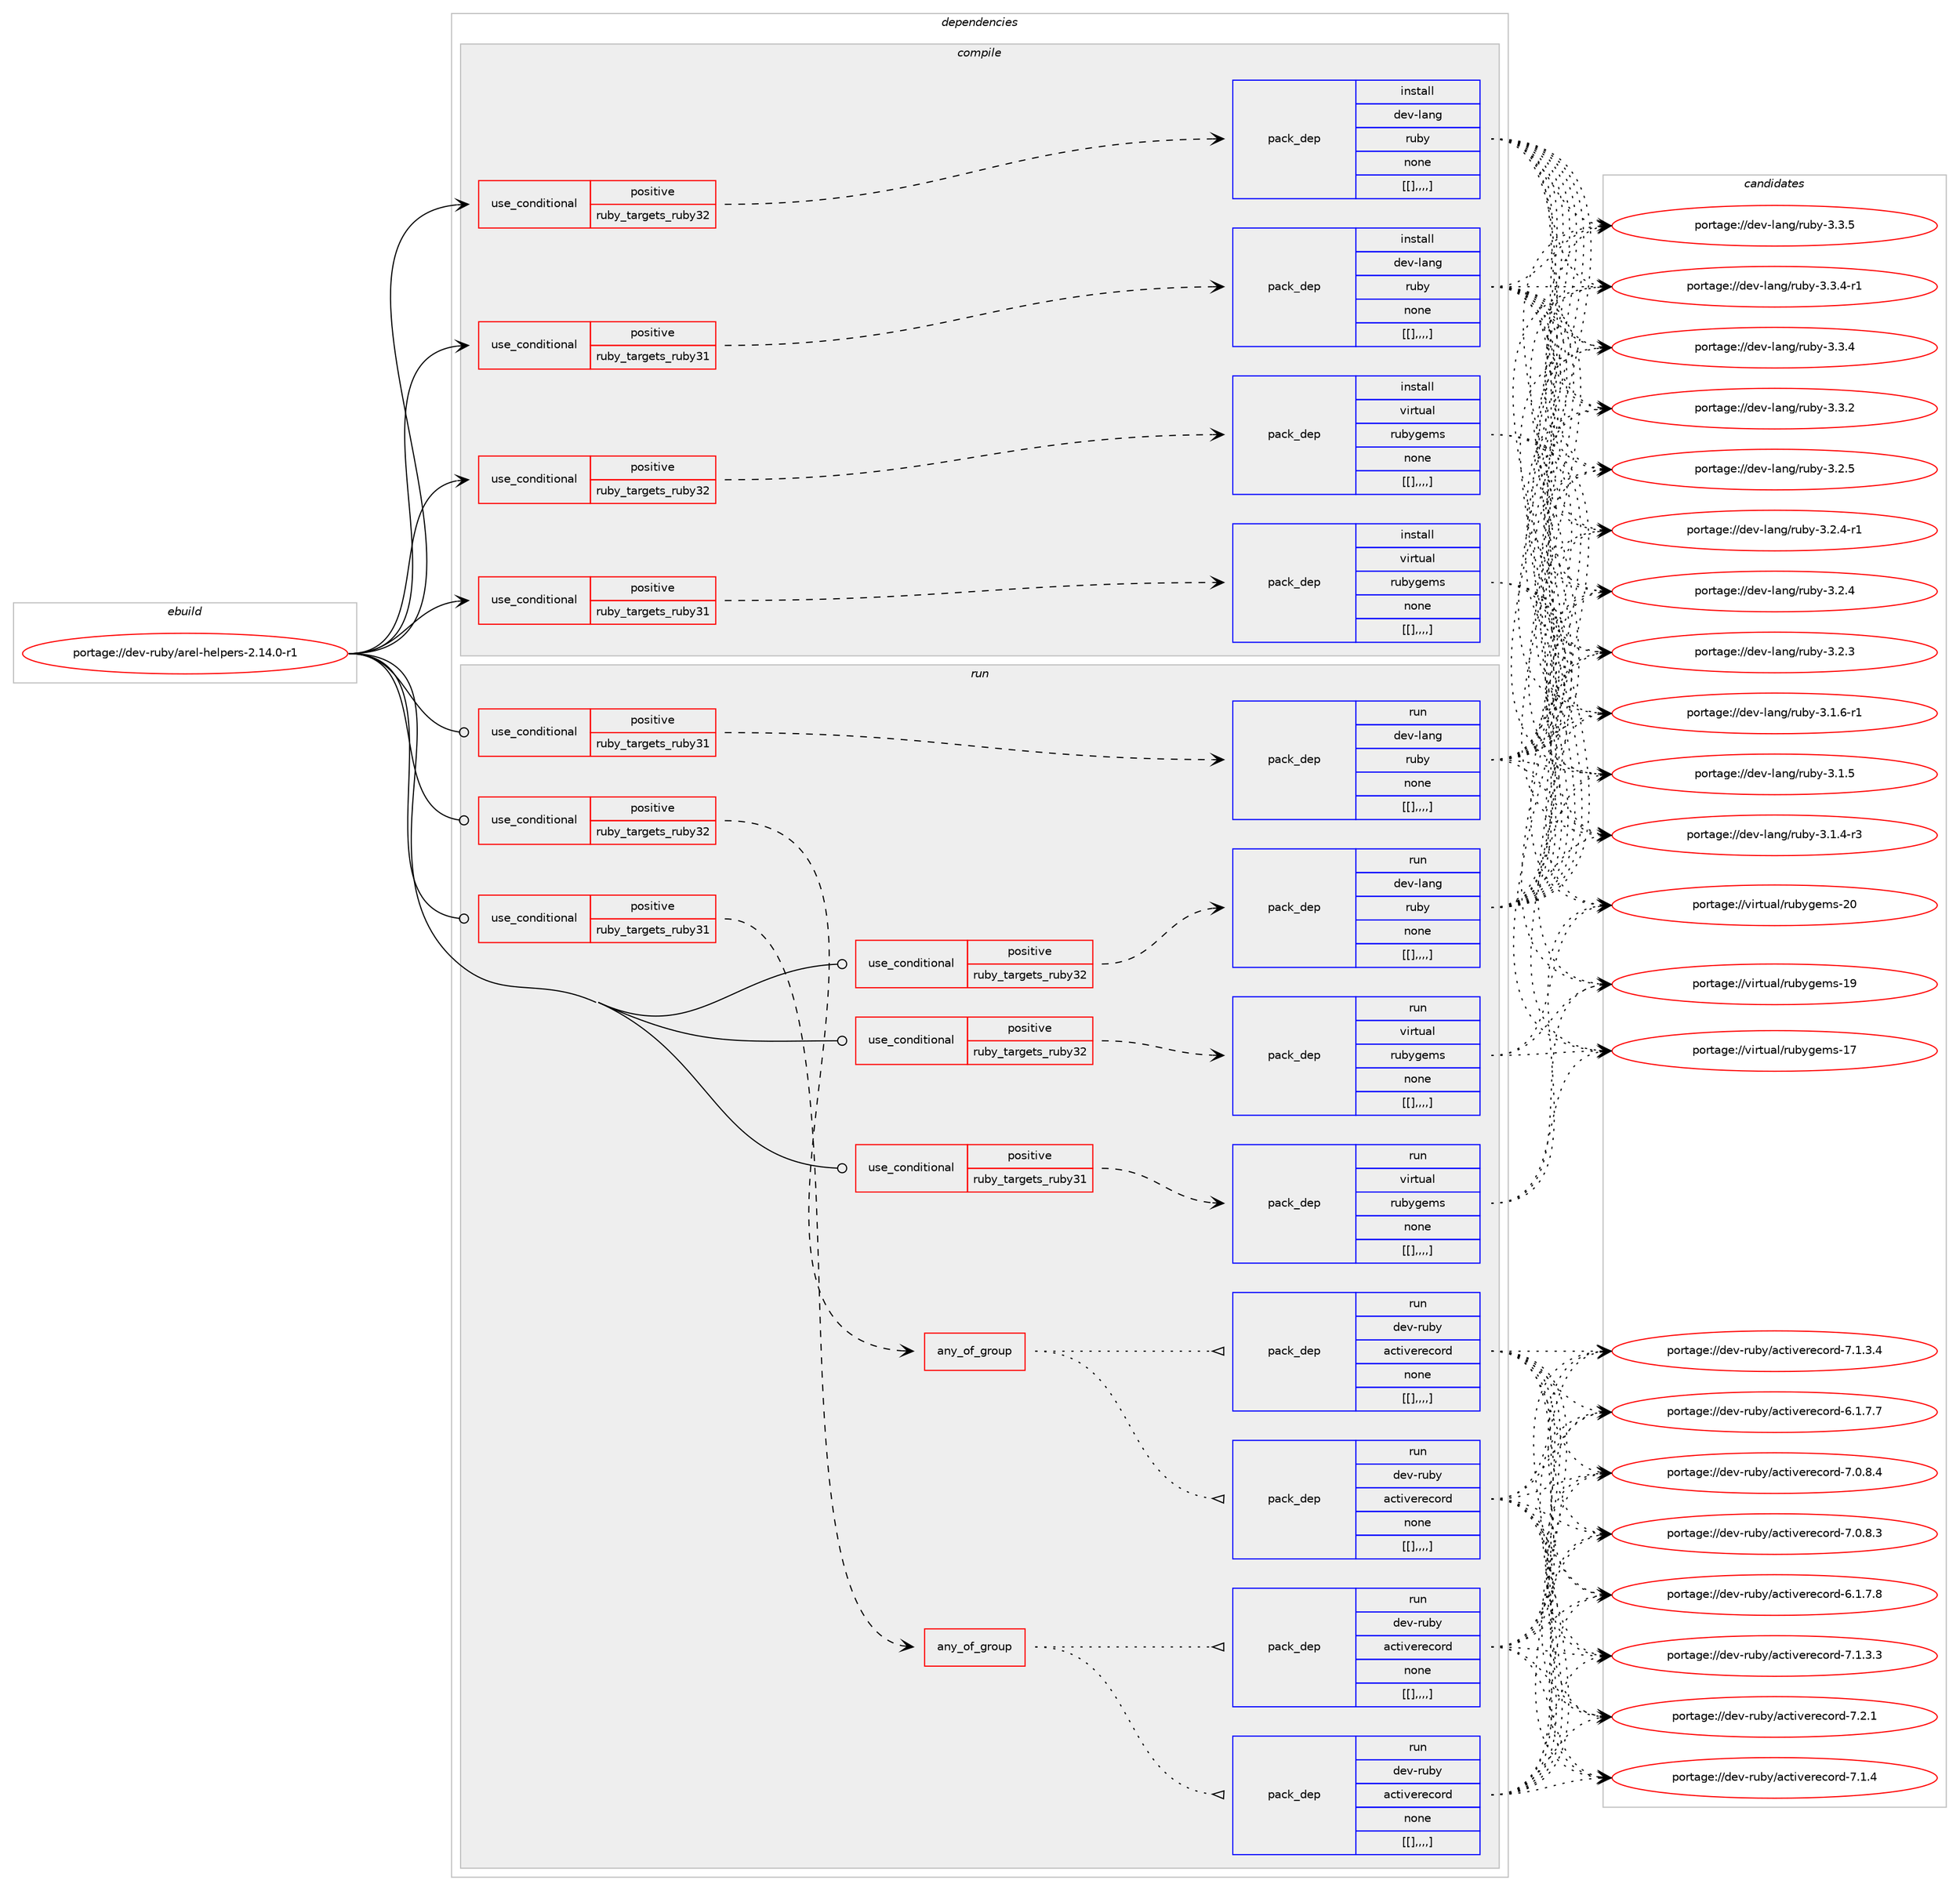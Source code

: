 digraph prolog {

# *************
# Graph options
# *************

newrank=true;
concentrate=true;
compound=true;
graph [rankdir=LR,fontname=Helvetica,fontsize=10,ranksep=1.5];#, ranksep=2.5, nodesep=0.2];
edge  [arrowhead=vee];
node  [fontname=Helvetica,fontsize=10];

# **********
# The ebuild
# **********

subgraph cluster_leftcol {
color=gray;
label=<<i>ebuild</i>>;
id [label="portage://dev-ruby/arel-helpers-2.14.0-r1", color=red, width=4, href="../dev-ruby/arel-helpers-2.14.0-r1.svg"];
}

# ****************
# The dependencies
# ****************

subgraph cluster_midcol {
color=gray;
label=<<i>dependencies</i>>;
subgraph cluster_compile {
fillcolor="#eeeeee";
style=filled;
label=<<i>compile</i>>;
subgraph cond45420 {
dependency178746 [label=<<TABLE BORDER="0" CELLBORDER="1" CELLSPACING="0" CELLPADDING="4"><TR><TD ROWSPAN="3" CELLPADDING="10">use_conditional</TD></TR><TR><TD>positive</TD></TR><TR><TD>ruby_targets_ruby31</TD></TR></TABLE>>, shape=none, color=red];
subgraph pack132044 {
dependency178747 [label=<<TABLE BORDER="0" CELLBORDER="1" CELLSPACING="0" CELLPADDING="4" WIDTH="220"><TR><TD ROWSPAN="6" CELLPADDING="30">pack_dep</TD></TR><TR><TD WIDTH="110">install</TD></TR><TR><TD>dev-lang</TD></TR><TR><TD>ruby</TD></TR><TR><TD>none</TD></TR><TR><TD>[[],,,,]</TD></TR></TABLE>>, shape=none, color=blue];
}
dependency178746:e -> dependency178747:w [weight=20,style="dashed",arrowhead="vee"];
}
id:e -> dependency178746:w [weight=20,style="solid",arrowhead="vee"];
subgraph cond45421 {
dependency178748 [label=<<TABLE BORDER="0" CELLBORDER="1" CELLSPACING="0" CELLPADDING="4"><TR><TD ROWSPAN="3" CELLPADDING="10">use_conditional</TD></TR><TR><TD>positive</TD></TR><TR><TD>ruby_targets_ruby31</TD></TR></TABLE>>, shape=none, color=red];
subgraph pack132045 {
dependency178749 [label=<<TABLE BORDER="0" CELLBORDER="1" CELLSPACING="0" CELLPADDING="4" WIDTH="220"><TR><TD ROWSPAN="6" CELLPADDING="30">pack_dep</TD></TR><TR><TD WIDTH="110">install</TD></TR><TR><TD>virtual</TD></TR><TR><TD>rubygems</TD></TR><TR><TD>none</TD></TR><TR><TD>[[],,,,]</TD></TR></TABLE>>, shape=none, color=blue];
}
dependency178748:e -> dependency178749:w [weight=20,style="dashed",arrowhead="vee"];
}
id:e -> dependency178748:w [weight=20,style="solid",arrowhead="vee"];
subgraph cond45422 {
dependency178750 [label=<<TABLE BORDER="0" CELLBORDER="1" CELLSPACING="0" CELLPADDING="4"><TR><TD ROWSPAN="3" CELLPADDING="10">use_conditional</TD></TR><TR><TD>positive</TD></TR><TR><TD>ruby_targets_ruby32</TD></TR></TABLE>>, shape=none, color=red];
subgraph pack132046 {
dependency178751 [label=<<TABLE BORDER="0" CELLBORDER="1" CELLSPACING="0" CELLPADDING="4" WIDTH="220"><TR><TD ROWSPAN="6" CELLPADDING="30">pack_dep</TD></TR><TR><TD WIDTH="110">install</TD></TR><TR><TD>dev-lang</TD></TR><TR><TD>ruby</TD></TR><TR><TD>none</TD></TR><TR><TD>[[],,,,]</TD></TR></TABLE>>, shape=none, color=blue];
}
dependency178750:e -> dependency178751:w [weight=20,style="dashed",arrowhead="vee"];
}
id:e -> dependency178750:w [weight=20,style="solid",arrowhead="vee"];
subgraph cond45423 {
dependency178752 [label=<<TABLE BORDER="0" CELLBORDER="1" CELLSPACING="0" CELLPADDING="4"><TR><TD ROWSPAN="3" CELLPADDING="10">use_conditional</TD></TR><TR><TD>positive</TD></TR><TR><TD>ruby_targets_ruby32</TD></TR></TABLE>>, shape=none, color=red];
subgraph pack132047 {
dependency178753 [label=<<TABLE BORDER="0" CELLBORDER="1" CELLSPACING="0" CELLPADDING="4" WIDTH="220"><TR><TD ROWSPAN="6" CELLPADDING="30">pack_dep</TD></TR><TR><TD WIDTH="110">install</TD></TR><TR><TD>virtual</TD></TR><TR><TD>rubygems</TD></TR><TR><TD>none</TD></TR><TR><TD>[[],,,,]</TD></TR></TABLE>>, shape=none, color=blue];
}
dependency178752:e -> dependency178753:w [weight=20,style="dashed",arrowhead="vee"];
}
id:e -> dependency178752:w [weight=20,style="solid",arrowhead="vee"];
}
subgraph cluster_compileandrun {
fillcolor="#eeeeee";
style=filled;
label=<<i>compile and run</i>>;
}
subgraph cluster_run {
fillcolor="#eeeeee";
style=filled;
label=<<i>run</i>>;
subgraph cond45424 {
dependency178754 [label=<<TABLE BORDER="0" CELLBORDER="1" CELLSPACING="0" CELLPADDING="4"><TR><TD ROWSPAN="3" CELLPADDING="10">use_conditional</TD></TR><TR><TD>positive</TD></TR><TR><TD>ruby_targets_ruby31</TD></TR></TABLE>>, shape=none, color=red];
subgraph any1132 {
dependency178755 [label=<<TABLE BORDER="0" CELLBORDER="1" CELLSPACING="0" CELLPADDING="4"><TR><TD CELLPADDING="10">any_of_group</TD></TR></TABLE>>, shape=none, color=red];subgraph pack132048 {
dependency178756 [label=<<TABLE BORDER="0" CELLBORDER="1" CELLSPACING="0" CELLPADDING="4" WIDTH="220"><TR><TD ROWSPAN="6" CELLPADDING="30">pack_dep</TD></TR><TR><TD WIDTH="110">run</TD></TR><TR><TD>dev-ruby</TD></TR><TR><TD>activerecord</TD></TR><TR><TD>none</TD></TR><TR><TD>[[],,,,]</TD></TR></TABLE>>, shape=none, color=blue];
}
dependency178755:e -> dependency178756:w [weight=20,style="dotted",arrowhead="oinv"];
subgraph pack132049 {
dependency178757 [label=<<TABLE BORDER="0" CELLBORDER="1" CELLSPACING="0" CELLPADDING="4" WIDTH="220"><TR><TD ROWSPAN="6" CELLPADDING="30">pack_dep</TD></TR><TR><TD WIDTH="110">run</TD></TR><TR><TD>dev-ruby</TD></TR><TR><TD>activerecord</TD></TR><TR><TD>none</TD></TR><TR><TD>[[],,,,]</TD></TR></TABLE>>, shape=none, color=blue];
}
dependency178755:e -> dependency178757:w [weight=20,style="dotted",arrowhead="oinv"];
}
dependency178754:e -> dependency178755:w [weight=20,style="dashed",arrowhead="vee"];
}
id:e -> dependency178754:w [weight=20,style="solid",arrowhead="odot"];
subgraph cond45425 {
dependency178758 [label=<<TABLE BORDER="0" CELLBORDER="1" CELLSPACING="0" CELLPADDING="4"><TR><TD ROWSPAN="3" CELLPADDING="10">use_conditional</TD></TR><TR><TD>positive</TD></TR><TR><TD>ruby_targets_ruby31</TD></TR></TABLE>>, shape=none, color=red];
subgraph pack132050 {
dependency178759 [label=<<TABLE BORDER="0" CELLBORDER="1" CELLSPACING="0" CELLPADDING="4" WIDTH="220"><TR><TD ROWSPAN="6" CELLPADDING="30">pack_dep</TD></TR><TR><TD WIDTH="110">run</TD></TR><TR><TD>dev-lang</TD></TR><TR><TD>ruby</TD></TR><TR><TD>none</TD></TR><TR><TD>[[],,,,]</TD></TR></TABLE>>, shape=none, color=blue];
}
dependency178758:e -> dependency178759:w [weight=20,style="dashed",arrowhead="vee"];
}
id:e -> dependency178758:w [weight=20,style="solid",arrowhead="odot"];
subgraph cond45426 {
dependency178760 [label=<<TABLE BORDER="0" CELLBORDER="1" CELLSPACING="0" CELLPADDING="4"><TR><TD ROWSPAN="3" CELLPADDING="10">use_conditional</TD></TR><TR><TD>positive</TD></TR><TR><TD>ruby_targets_ruby31</TD></TR></TABLE>>, shape=none, color=red];
subgraph pack132051 {
dependency178761 [label=<<TABLE BORDER="0" CELLBORDER="1" CELLSPACING="0" CELLPADDING="4" WIDTH="220"><TR><TD ROWSPAN="6" CELLPADDING="30">pack_dep</TD></TR><TR><TD WIDTH="110">run</TD></TR><TR><TD>virtual</TD></TR><TR><TD>rubygems</TD></TR><TR><TD>none</TD></TR><TR><TD>[[],,,,]</TD></TR></TABLE>>, shape=none, color=blue];
}
dependency178760:e -> dependency178761:w [weight=20,style="dashed",arrowhead="vee"];
}
id:e -> dependency178760:w [weight=20,style="solid",arrowhead="odot"];
subgraph cond45427 {
dependency178762 [label=<<TABLE BORDER="0" CELLBORDER="1" CELLSPACING="0" CELLPADDING="4"><TR><TD ROWSPAN="3" CELLPADDING="10">use_conditional</TD></TR><TR><TD>positive</TD></TR><TR><TD>ruby_targets_ruby32</TD></TR></TABLE>>, shape=none, color=red];
subgraph any1133 {
dependency178763 [label=<<TABLE BORDER="0" CELLBORDER="1" CELLSPACING="0" CELLPADDING="4"><TR><TD CELLPADDING="10">any_of_group</TD></TR></TABLE>>, shape=none, color=red];subgraph pack132052 {
dependency178764 [label=<<TABLE BORDER="0" CELLBORDER="1" CELLSPACING="0" CELLPADDING="4" WIDTH="220"><TR><TD ROWSPAN="6" CELLPADDING="30">pack_dep</TD></TR><TR><TD WIDTH="110">run</TD></TR><TR><TD>dev-ruby</TD></TR><TR><TD>activerecord</TD></TR><TR><TD>none</TD></TR><TR><TD>[[],,,,]</TD></TR></TABLE>>, shape=none, color=blue];
}
dependency178763:e -> dependency178764:w [weight=20,style="dotted",arrowhead="oinv"];
subgraph pack132053 {
dependency178765 [label=<<TABLE BORDER="0" CELLBORDER="1" CELLSPACING="0" CELLPADDING="4" WIDTH="220"><TR><TD ROWSPAN="6" CELLPADDING="30">pack_dep</TD></TR><TR><TD WIDTH="110">run</TD></TR><TR><TD>dev-ruby</TD></TR><TR><TD>activerecord</TD></TR><TR><TD>none</TD></TR><TR><TD>[[],,,,]</TD></TR></TABLE>>, shape=none, color=blue];
}
dependency178763:e -> dependency178765:w [weight=20,style="dotted",arrowhead="oinv"];
}
dependency178762:e -> dependency178763:w [weight=20,style="dashed",arrowhead="vee"];
}
id:e -> dependency178762:w [weight=20,style="solid",arrowhead="odot"];
subgraph cond45428 {
dependency178766 [label=<<TABLE BORDER="0" CELLBORDER="1" CELLSPACING="0" CELLPADDING="4"><TR><TD ROWSPAN="3" CELLPADDING="10">use_conditional</TD></TR><TR><TD>positive</TD></TR><TR><TD>ruby_targets_ruby32</TD></TR></TABLE>>, shape=none, color=red];
subgraph pack132054 {
dependency178767 [label=<<TABLE BORDER="0" CELLBORDER="1" CELLSPACING="0" CELLPADDING="4" WIDTH="220"><TR><TD ROWSPAN="6" CELLPADDING="30">pack_dep</TD></TR><TR><TD WIDTH="110">run</TD></TR><TR><TD>dev-lang</TD></TR><TR><TD>ruby</TD></TR><TR><TD>none</TD></TR><TR><TD>[[],,,,]</TD></TR></TABLE>>, shape=none, color=blue];
}
dependency178766:e -> dependency178767:w [weight=20,style="dashed",arrowhead="vee"];
}
id:e -> dependency178766:w [weight=20,style="solid",arrowhead="odot"];
subgraph cond45429 {
dependency178768 [label=<<TABLE BORDER="0" CELLBORDER="1" CELLSPACING="0" CELLPADDING="4"><TR><TD ROWSPAN="3" CELLPADDING="10">use_conditional</TD></TR><TR><TD>positive</TD></TR><TR><TD>ruby_targets_ruby32</TD></TR></TABLE>>, shape=none, color=red];
subgraph pack132055 {
dependency178769 [label=<<TABLE BORDER="0" CELLBORDER="1" CELLSPACING="0" CELLPADDING="4" WIDTH="220"><TR><TD ROWSPAN="6" CELLPADDING="30">pack_dep</TD></TR><TR><TD WIDTH="110">run</TD></TR><TR><TD>virtual</TD></TR><TR><TD>rubygems</TD></TR><TR><TD>none</TD></TR><TR><TD>[[],,,,]</TD></TR></TABLE>>, shape=none, color=blue];
}
dependency178768:e -> dependency178769:w [weight=20,style="dashed",arrowhead="vee"];
}
id:e -> dependency178768:w [weight=20,style="solid",arrowhead="odot"];
}
}

# **************
# The candidates
# **************

subgraph cluster_choices {
rank=same;
color=gray;
label=<<i>candidates</i>>;

subgraph choice132044 {
color=black;
nodesep=1;
choice10010111845108971101034711411798121455146514653 [label="portage://dev-lang/ruby-3.3.5", color=red, width=4,href="../dev-lang/ruby-3.3.5.svg"];
choice100101118451089711010347114117981214551465146524511449 [label="portage://dev-lang/ruby-3.3.4-r1", color=red, width=4,href="../dev-lang/ruby-3.3.4-r1.svg"];
choice10010111845108971101034711411798121455146514652 [label="portage://dev-lang/ruby-3.3.4", color=red, width=4,href="../dev-lang/ruby-3.3.4.svg"];
choice10010111845108971101034711411798121455146514650 [label="portage://dev-lang/ruby-3.3.2", color=red, width=4,href="../dev-lang/ruby-3.3.2.svg"];
choice10010111845108971101034711411798121455146504653 [label="portage://dev-lang/ruby-3.2.5", color=red, width=4,href="../dev-lang/ruby-3.2.5.svg"];
choice100101118451089711010347114117981214551465046524511449 [label="portage://dev-lang/ruby-3.2.4-r1", color=red, width=4,href="../dev-lang/ruby-3.2.4-r1.svg"];
choice10010111845108971101034711411798121455146504652 [label="portage://dev-lang/ruby-3.2.4", color=red, width=4,href="../dev-lang/ruby-3.2.4.svg"];
choice10010111845108971101034711411798121455146504651 [label="portage://dev-lang/ruby-3.2.3", color=red, width=4,href="../dev-lang/ruby-3.2.3.svg"];
choice100101118451089711010347114117981214551464946544511449 [label="portage://dev-lang/ruby-3.1.6-r1", color=red, width=4,href="../dev-lang/ruby-3.1.6-r1.svg"];
choice10010111845108971101034711411798121455146494653 [label="portage://dev-lang/ruby-3.1.5", color=red, width=4,href="../dev-lang/ruby-3.1.5.svg"];
choice100101118451089711010347114117981214551464946524511451 [label="portage://dev-lang/ruby-3.1.4-r3", color=red, width=4,href="../dev-lang/ruby-3.1.4-r3.svg"];
dependency178747:e -> choice10010111845108971101034711411798121455146514653:w [style=dotted,weight="100"];
dependency178747:e -> choice100101118451089711010347114117981214551465146524511449:w [style=dotted,weight="100"];
dependency178747:e -> choice10010111845108971101034711411798121455146514652:w [style=dotted,weight="100"];
dependency178747:e -> choice10010111845108971101034711411798121455146514650:w [style=dotted,weight="100"];
dependency178747:e -> choice10010111845108971101034711411798121455146504653:w [style=dotted,weight="100"];
dependency178747:e -> choice100101118451089711010347114117981214551465046524511449:w [style=dotted,weight="100"];
dependency178747:e -> choice10010111845108971101034711411798121455146504652:w [style=dotted,weight="100"];
dependency178747:e -> choice10010111845108971101034711411798121455146504651:w [style=dotted,weight="100"];
dependency178747:e -> choice100101118451089711010347114117981214551464946544511449:w [style=dotted,weight="100"];
dependency178747:e -> choice10010111845108971101034711411798121455146494653:w [style=dotted,weight="100"];
dependency178747:e -> choice100101118451089711010347114117981214551464946524511451:w [style=dotted,weight="100"];
}
subgraph choice132045 {
color=black;
nodesep=1;
choice118105114116117971084711411798121103101109115455048 [label="portage://virtual/rubygems-20", color=red, width=4,href="../virtual/rubygems-20.svg"];
choice118105114116117971084711411798121103101109115454957 [label="portage://virtual/rubygems-19", color=red, width=4,href="../virtual/rubygems-19.svg"];
choice118105114116117971084711411798121103101109115454955 [label="portage://virtual/rubygems-17", color=red, width=4,href="../virtual/rubygems-17.svg"];
dependency178749:e -> choice118105114116117971084711411798121103101109115455048:w [style=dotted,weight="100"];
dependency178749:e -> choice118105114116117971084711411798121103101109115454957:w [style=dotted,weight="100"];
dependency178749:e -> choice118105114116117971084711411798121103101109115454955:w [style=dotted,weight="100"];
}
subgraph choice132046 {
color=black;
nodesep=1;
choice10010111845108971101034711411798121455146514653 [label="portage://dev-lang/ruby-3.3.5", color=red, width=4,href="../dev-lang/ruby-3.3.5.svg"];
choice100101118451089711010347114117981214551465146524511449 [label="portage://dev-lang/ruby-3.3.4-r1", color=red, width=4,href="../dev-lang/ruby-3.3.4-r1.svg"];
choice10010111845108971101034711411798121455146514652 [label="portage://dev-lang/ruby-3.3.4", color=red, width=4,href="../dev-lang/ruby-3.3.4.svg"];
choice10010111845108971101034711411798121455146514650 [label="portage://dev-lang/ruby-3.3.2", color=red, width=4,href="../dev-lang/ruby-3.3.2.svg"];
choice10010111845108971101034711411798121455146504653 [label="portage://dev-lang/ruby-3.2.5", color=red, width=4,href="../dev-lang/ruby-3.2.5.svg"];
choice100101118451089711010347114117981214551465046524511449 [label="portage://dev-lang/ruby-3.2.4-r1", color=red, width=4,href="../dev-lang/ruby-3.2.4-r1.svg"];
choice10010111845108971101034711411798121455146504652 [label="portage://dev-lang/ruby-3.2.4", color=red, width=4,href="../dev-lang/ruby-3.2.4.svg"];
choice10010111845108971101034711411798121455146504651 [label="portage://dev-lang/ruby-3.2.3", color=red, width=4,href="../dev-lang/ruby-3.2.3.svg"];
choice100101118451089711010347114117981214551464946544511449 [label="portage://dev-lang/ruby-3.1.6-r1", color=red, width=4,href="../dev-lang/ruby-3.1.6-r1.svg"];
choice10010111845108971101034711411798121455146494653 [label="portage://dev-lang/ruby-3.1.5", color=red, width=4,href="../dev-lang/ruby-3.1.5.svg"];
choice100101118451089711010347114117981214551464946524511451 [label="portage://dev-lang/ruby-3.1.4-r3", color=red, width=4,href="../dev-lang/ruby-3.1.4-r3.svg"];
dependency178751:e -> choice10010111845108971101034711411798121455146514653:w [style=dotted,weight="100"];
dependency178751:e -> choice100101118451089711010347114117981214551465146524511449:w [style=dotted,weight="100"];
dependency178751:e -> choice10010111845108971101034711411798121455146514652:w [style=dotted,weight="100"];
dependency178751:e -> choice10010111845108971101034711411798121455146514650:w [style=dotted,weight="100"];
dependency178751:e -> choice10010111845108971101034711411798121455146504653:w [style=dotted,weight="100"];
dependency178751:e -> choice100101118451089711010347114117981214551465046524511449:w [style=dotted,weight="100"];
dependency178751:e -> choice10010111845108971101034711411798121455146504652:w [style=dotted,weight="100"];
dependency178751:e -> choice10010111845108971101034711411798121455146504651:w [style=dotted,weight="100"];
dependency178751:e -> choice100101118451089711010347114117981214551464946544511449:w [style=dotted,weight="100"];
dependency178751:e -> choice10010111845108971101034711411798121455146494653:w [style=dotted,weight="100"];
dependency178751:e -> choice100101118451089711010347114117981214551464946524511451:w [style=dotted,weight="100"];
}
subgraph choice132047 {
color=black;
nodesep=1;
choice118105114116117971084711411798121103101109115455048 [label="portage://virtual/rubygems-20", color=red, width=4,href="../virtual/rubygems-20.svg"];
choice118105114116117971084711411798121103101109115454957 [label="portage://virtual/rubygems-19", color=red, width=4,href="../virtual/rubygems-19.svg"];
choice118105114116117971084711411798121103101109115454955 [label="portage://virtual/rubygems-17", color=red, width=4,href="../virtual/rubygems-17.svg"];
dependency178753:e -> choice118105114116117971084711411798121103101109115455048:w [style=dotted,weight="100"];
dependency178753:e -> choice118105114116117971084711411798121103101109115454957:w [style=dotted,weight="100"];
dependency178753:e -> choice118105114116117971084711411798121103101109115454955:w [style=dotted,weight="100"];
}
subgraph choice132048 {
color=black;
nodesep=1;
choice100101118451141179812147979911610511810111410199111114100455546504649 [label="portage://dev-ruby/activerecord-7.2.1", color=red, width=4,href="../dev-ruby/activerecord-7.2.1.svg"];
choice100101118451141179812147979911610511810111410199111114100455546494652 [label="portage://dev-ruby/activerecord-7.1.4", color=red, width=4,href="../dev-ruby/activerecord-7.1.4.svg"];
choice1001011184511411798121479799116105118101114101991111141004555464946514652 [label="portage://dev-ruby/activerecord-7.1.3.4", color=red, width=4,href="../dev-ruby/activerecord-7.1.3.4.svg"];
choice1001011184511411798121479799116105118101114101991111141004555464946514651 [label="portage://dev-ruby/activerecord-7.1.3.3", color=red, width=4,href="../dev-ruby/activerecord-7.1.3.3.svg"];
choice1001011184511411798121479799116105118101114101991111141004555464846564652 [label="portage://dev-ruby/activerecord-7.0.8.4", color=red, width=4,href="../dev-ruby/activerecord-7.0.8.4.svg"];
choice1001011184511411798121479799116105118101114101991111141004555464846564651 [label="portage://dev-ruby/activerecord-7.0.8.3", color=red, width=4,href="../dev-ruby/activerecord-7.0.8.3.svg"];
choice1001011184511411798121479799116105118101114101991111141004554464946554656 [label="portage://dev-ruby/activerecord-6.1.7.8", color=red, width=4,href="../dev-ruby/activerecord-6.1.7.8.svg"];
choice1001011184511411798121479799116105118101114101991111141004554464946554655 [label="portage://dev-ruby/activerecord-6.1.7.7", color=red, width=4,href="../dev-ruby/activerecord-6.1.7.7.svg"];
dependency178756:e -> choice100101118451141179812147979911610511810111410199111114100455546504649:w [style=dotted,weight="100"];
dependency178756:e -> choice100101118451141179812147979911610511810111410199111114100455546494652:w [style=dotted,weight="100"];
dependency178756:e -> choice1001011184511411798121479799116105118101114101991111141004555464946514652:w [style=dotted,weight="100"];
dependency178756:e -> choice1001011184511411798121479799116105118101114101991111141004555464946514651:w [style=dotted,weight="100"];
dependency178756:e -> choice1001011184511411798121479799116105118101114101991111141004555464846564652:w [style=dotted,weight="100"];
dependency178756:e -> choice1001011184511411798121479799116105118101114101991111141004555464846564651:w [style=dotted,weight="100"];
dependency178756:e -> choice1001011184511411798121479799116105118101114101991111141004554464946554656:w [style=dotted,weight="100"];
dependency178756:e -> choice1001011184511411798121479799116105118101114101991111141004554464946554655:w [style=dotted,weight="100"];
}
subgraph choice132049 {
color=black;
nodesep=1;
choice100101118451141179812147979911610511810111410199111114100455546504649 [label="portage://dev-ruby/activerecord-7.2.1", color=red, width=4,href="../dev-ruby/activerecord-7.2.1.svg"];
choice100101118451141179812147979911610511810111410199111114100455546494652 [label="portage://dev-ruby/activerecord-7.1.4", color=red, width=4,href="../dev-ruby/activerecord-7.1.4.svg"];
choice1001011184511411798121479799116105118101114101991111141004555464946514652 [label="portage://dev-ruby/activerecord-7.1.3.4", color=red, width=4,href="../dev-ruby/activerecord-7.1.3.4.svg"];
choice1001011184511411798121479799116105118101114101991111141004555464946514651 [label="portage://dev-ruby/activerecord-7.1.3.3", color=red, width=4,href="../dev-ruby/activerecord-7.1.3.3.svg"];
choice1001011184511411798121479799116105118101114101991111141004555464846564652 [label="portage://dev-ruby/activerecord-7.0.8.4", color=red, width=4,href="../dev-ruby/activerecord-7.0.8.4.svg"];
choice1001011184511411798121479799116105118101114101991111141004555464846564651 [label="portage://dev-ruby/activerecord-7.0.8.3", color=red, width=4,href="../dev-ruby/activerecord-7.0.8.3.svg"];
choice1001011184511411798121479799116105118101114101991111141004554464946554656 [label="portage://dev-ruby/activerecord-6.1.7.8", color=red, width=4,href="../dev-ruby/activerecord-6.1.7.8.svg"];
choice1001011184511411798121479799116105118101114101991111141004554464946554655 [label="portage://dev-ruby/activerecord-6.1.7.7", color=red, width=4,href="../dev-ruby/activerecord-6.1.7.7.svg"];
dependency178757:e -> choice100101118451141179812147979911610511810111410199111114100455546504649:w [style=dotted,weight="100"];
dependency178757:e -> choice100101118451141179812147979911610511810111410199111114100455546494652:w [style=dotted,weight="100"];
dependency178757:e -> choice1001011184511411798121479799116105118101114101991111141004555464946514652:w [style=dotted,weight="100"];
dependency178757:e -> choice1001011184511411798121479799116105118101114101991111141004555464946514651:w [style=dotted,weight="100"];
dependency178757:e -> choice1001011184511411798121479799116105118101114101991111141004555464846564652:w [style=dotted,weight="100"];
dependency178757:e -> choice1001011184511411798121479799116105118101114101991111141004555464846564651:w [style=dotted,weight="100"];
dependency178757:e -> choice1001011184511411798121479799116105118101114101991111141004554464946554656:w [style=dotted,weight="100"];
dependency178757:e -> choice1001011184511411798121479799116105118101114101991111141004554464946554655:w [style=dotted,weight="100"];
}
subgraph choice132050 {
color=black;
nodesep=1;
choice10010111845108971101034711411798121455146514653 [label="portage://dev-lang/ruby-3.3.5", color=red, width=4,href="../dev-lang/ruby-3.3.5.svg"];
choice100101118451089711010347114117981214551465146524511449 [label="portage://dev-lang/ruby-3.3.4-r1", color=red, width=4,href="../dev-lang/ruby-3.3.4-r1.svg"];
choice10010111845108971101034711411798121455146514652 [label="portage://dev-lang/ruby-3.3.4", color=red, width=4,href="../dev-lang/ruby-3.3.4.svg"];
choice10010111845108971101034711411798121455146514650 [label="portage://dev-lang/ruby-3.3.2", color=red, width=4,href="../dev-lang/ruby-3.3.2.svg"];
choice10010111845108971101034711411798121455146504653 [label="portage://dev-lang/ruby-3.2.5", color=red, width=4,href="../dev-lang/ruby-3.2.5.svg"];
choice100101118451089711010347114117981214551465046524511449 [label="portage://dev-lang/ruby-3.2.4-r1", color=red, width=4,href="../dev-lang/ruby-3.2.4-r1.svg"];
choice10010111845108971101034711411798121455146504652 [label="portage://dev-lang/ruby-3.2.4", color=red, width=4,href="../dev-lang/ruby-3.2.4.svg"];
choice10010111845108971101034711411798121455146504651 [label="portage://dev-lang/ruby-3.2.3", color=red, width=4,href="../dev-lang/ruby-3.2.3.svg"];
choice100101118451089711010347114117981214551464946544511449 [label="portage://dev-lang/ruby-3.1.6-r1", color=red, width=4,href="../dev-lang/ruby-3.1.6-r1.svg"];
choice10010111845108971101034711411798121455146494653 [label="portage://dev-lang/ruby-3.1.5", color=red, width=4,href="../dev-lang/ruby-3.1.5.svg"];
choice100101118451089711010347114117981214551464946524511451 [label="portage://dev-lang/ruby-3.1.4-r3", color=red, width=4,href="../dev-lang/ruby-3.1.4-r3.svg"];
dependency178759:e -> choice10010111845108971101034711411798121455146514653:w [style=dotted,weight="100"];
dependency178759:e -> choice100101118451089711010347114117981214551465146524511449:w [style=dotted,weight="100"];
dependency178759:e -> choice10010111845108971101034711411798121455146514652:w [style=dotted,weight="100"];
dependency178759:e -> choice10010111845108971101034711411798121455146514650:w [style=dotted,weight="100"];
dependency178759:e -> choice10010111845108971101034711411798121455146504653:w [style=dotted,weight="100"];
dependency178759:e -> choice100101118451089711010347114117981214551465046524511449:w [style=dotted,weight="100"];
dependency178759:e -> choice10010111845108971101034711411798121455146504652:w [style=dotted,weight="100"];
dependency178759:e -> choice10010111845108971101034711411798121455146504651:w [style=dotted,weight="100"];
dependency178759:e -> choice100101118451089711010347114117981214551464946544511449:w [style=dotted,weight="100"];
dependency178759:e -> choice10010111845108971101034711411798121455146494653:w [style=dotted,weight="100"];
dependency178759:e -> choice100101118451089711010347114117981214551464946524511451:w [style=dotted,weight="100"];
}
subgraph choice132051 {
color=black;
nodesep=1;
choice118105114116117971084711411798121103101109115455048 [label="portage://virtual/rubygems-20", color=red, width=4,href="../virtual/rubygems-20.svg"];
choice118105114116117971084711411798121103101109115454957 [label="portage://virtual/rubygems-19", color=red, width=4,href="../virtual/rubygems-19.svg"];
choice118105114116117971084711411798121103101109115454955 [label="portage://virtual/rubygems-17", color=red, width=4,href="../virtual/rubygems-17.svg"];
dependency178761:e -> choice118105114116117971084711411798121103101109115455048:w [style=dotted,weight="100"];
dependency178761:e -> choice118105114116117971084711411798121103101109115454957:w [style=dotted,weight="100"];
dependency178761:e -> choice118105114116117971084711411798121103101109115454955:w [style=dotted,weight="100"];
}
subgraph choice132052 {
color=black;
nodesep=1;
choice100101118451141179812147979911610511810111410199111114100455546504649 [label="portage://dev-ruby/activerecord-7.2.1", color=red, width=4,href="../dev-ruby/activerecord-7.2.1.svg"];
choice100101118451141179812147979911610511810111410199111114100455546494652 [label="portage://dev-ruby/activerecord-7.1.4", color=red, width=4,href="../dev-ruby/activerecord-7.1.4.svg"];
choice1001011184511411798121479799116105118101114101991111141004555464946514652 [label="portage://dev-ruby/activerecord-7.1.3.4", color=red, width=4,href="../dev-ruby/activerecord-7.1.3.4.svg"];
choice1001011184511411798121479799116105118101114101991111141004555464946514651 [label="portage://dev-ruby/activerecord-7.1.3.3", color=red, width=4,href="../dev-ruby/activerecord-7.1.3.3.svg"];
choice1001011184511411798121479799116105118101114101991111141004555464846564652 [label="portage://dev-ruby/activerecord-7.0.8.4", color=red, width=4,href="../dev-ruby/activerecord-7.0.8.4.svg"];
choice1001011184511411798121479799116105118101114101991111141004555464846564651 [label="portage://dev-ruby/activerecord-7.0.8.3", color=red, width=4,href="../dev-ruby/activerecord-7.0.8.3.svg"];
choice1001011184511411798121479799116105118101114101991111141004554464946554656 [label="portage://dev-ruby/activerecord-6.1.7.8", color=red, width=4,href="../dev-ruby/activerecord-6.1.7.8.svg"];
choice1001011184511411798121479799116105118101114101991111141004554464946554655 [label="portage://dev-ruby/activerecord-6.1.7.7", color=red, width=4,href="../dev-ruby/activerecord-6.1.7.7.svg"];
dependency178764:e -> choice100101118451141179812147979911610511810111410199111114100455546504649:w [style=dotted,weight="100"];
dependency178764:e -> choice100101118451141179812147979911610511810111410199111114100455546494652:w [style=dotted,weight="100"];
dependency178764:e -> choice1001011184511411798121479799116105118101114101991111141004555464946514652:w [style=dotted,weight="100"];
dependency178764:e -> choice1001011184511411798121479799116105118101114101991111141004555464946514651:w [style=dotted,weight="100"];
dependency178764:e -> choice1001011184511411798121479799116105118101114101991111141004555464846564652:w [style=dotted,weight="100"];
dependency178764:e -> choice1001011184511411798121479799116105118101114101991111141004555464846564651:w [style=dotted,weight="100"];
dependency178764:e -> choice1001011184511411798121479799116105118101114101991111141004554464946554656:w [style=dotted,weight="100"];
dependency178764:e -> choice1001011184511411798121479799116105118101114101991111141004554464946554655:w [style=dotted,weight="100"];
}
subgraph choice132053 {
color=black;
nodesep=1;
choice100101118451141179812147979911610511810111410199111114100455546504649 [label="portage://dev-ruby/activerecord-7.2.1", color=red, width=4,href="../dev-ruby/activerecord-7.2.1.svg"];
choice100101118451141179812147979911610511810111410199111114100455546494652 [label="portage://dev-ruby/activerecord-7.1.4", color=red, width=4,href="../dev-ruby/activerecord-7.1.4.svg"];
choice1001011184511411798121479799116105118101114101991111141004555464946514652 [label="portage://dev-ruby/activerecord-7.1.3.4", color=red, width=4,href="../dev-ruby/activerecord-7.1.3.4.svg"];
choice1001011184511411798121479799116105118101114101991111141004555464946514651 [label="portage://dev-ruby/activerecord-7.1.3.3", color=red, width=4,href="../dev-ruby/activerecord-7.1.3.3.svg"];
choice1001011184511411798121479799116105118101114101991111141004555464846564652 [label="portage://dev-ruby/activerecord-7.0.8.4", color=red, width=4,href="../dev-ruby/activerecord-7.0.8.4.svg"];
choice1001011184511411798121479799116105118101114101991111141004555464846564651 [label="portage://dev-ruby/activerecord-7.0.8.3", color=red, width=4,href="../dev-ruby/activerecord-7.0.8.3.svg"];
choice1001011184511411798121479799116105118101114101991111141004554464946554656 [label="portage://dev-ruby/activerecord-6.1.7.8", color=red, width=4,href="../dev-ruby/activerecord-6.1.7.8.svg"];
choice1001011184511411798121479799116105118101114101991111141004554464946554655 [label="portage://dev-ruby/activerecord-6.1.7.7", color=red, width=4,href="../dev-ruby/activerecord-6.1.7.7.svg"];
dependency178765:e -> choice100101118451141179812147979911610511810111410199111114100455546504649:w [style=dotted,weight="100"];
dependency178765:e -> choice100101118451141179812147979911610511810111410199111114100455546494652:w [style=dotted,weight="100"];
dependency178765:e -> choice1001011184511411798121479799116105118101114101991111141004555464946514652:w [style=dotted,weight="100"];
dependency178765:e -> choice1001011184511411798121479799116105118101114101991111141004555464946514651:w [style=dotted,weight="100"];
dependency178765:e -> choice1001011184511411798121479799116105118101114101991111141004555464846564652:w [style=dotted,weight="100"];
dependency178765:e -> choice1001011184511411798121479799116105118101114101991111141004555464846564651:w [style=dotted,weight="100"];
dependency178765:e -> choice1001011184511411798121479799116105118101114101991111141004554464946554656:w [style=dotted,weight="100"];
dependency178765:e -> choice1001011184511411798121479799116105118101114101991111141004554464946554655:w [style=dotted,weight="100"];
}
subgraph choice132054 {
color=black;
nodesep=1;
choice10010111845108971101034711411798121455146514653 [label="portage://dev-lang/ruby-3.3.5", color=red, width=4,href="../dev-lang/ruby-3.3.5.svg"];
choice100101118451089711010347114117981214551465146524511449 [label="portage://dev-lang/ruby-3.3.4-r1", color=red, width=4,href="../dev-lang/ruby-3.3.4-r1.svg"];
choice10010111845108971101034711411798121455146514652 [label="portage://dev-lang/ruby-3.3.4", color=red, width=4,href="../dev-lang/ruby-3.3.4.svg"];
choice10010111845108971101034711411798121455146514650 [label="portage://dev-lang/ruby-3.3.2", color=red, width=4,href="../dev-lang/ruby-3.3.2.svg"];
choice10010111845108971101034711411798121455146504653 [label="portage://dev-lang/ruby-3.2.5", color=red, width=4,href="../dev-lang/ruby-3.2.5.svg"];
choice100101118451089711010347114117981214551465046524511449 [label="portage://dev-lang/ruby-3.2.4-r1", color=red, width=4,href="../dev-lang/ruby-3.2.4-r1.svg"];
choice10010111845108971101034711411798121455146504652 [label="portage://dev-lang/ruby-3.2.4", color=red, width=4,href="../dev-lang/ruby-3.2.4.svg"];
choice10010111845108971101034711411798121455146504651 [label="portage://dev-lang/ruby-3.2.3", color=red, width=4,href="../dev-lang/ruby-3.2.3.svg"];
choice100101118451089711010347114117981214551464946544511449 [label="portage://dev-lang/ruby-3.1.6-r1", color=red, width=4,href="../dev-lang/ruby-3.1.6-r1.svg"];
choice10010111845108971101034711411798121455146494653 [label="portage://dev-lang/ruby-3.1.5", color=red, width=4,href="../dev-lang/ruby-3.1.5.svg"];
choice100101118451089711010347114117981214551464946524511451 [label="portage://dev-lang/ruby-3.1.4-r3", color=red, width=4,href="../dev-lang/ruby-3.1.4-r3.svg"];
dependency178767:e -> choice10010111845108971101034711411798121455146514653:w [style=dotted,weight="100"];
dependency178767:e -> choice100101118451089711010347114117981214551465146524511449:w [style=dotted,weight="100"];
dependency178767:e -> choice10010111845108971101034711411798121455146514652:w [style=dotted,weight="100"];
dependency178767:e -> choice10010111845108971101034711411798121455146514650:w [style=dotted,weight="100"];
dependency178767:e -> choice10010111845108971101034711411798121455146504653:w [style=dotted,weight="100"];
dependency178767:e -> choice100101118451089711010347114117981214551465046524511449:w [style=dotted,weight="100"];
dependency178767:e -> choice10010111845108971101034711411798121455146504652:w [style=dotted,weight="100"];
dependency178767:e -> choice10010111845108971101034711411798121455146504651:w [style=dotted,weight="100"];
dependency178767:e -> choice100101118451089711010347114117981214551464946544511449:w [style=dotted,weight="100"];
dependency178767:e -> choice10010111845108971101034711411798121455146494653:w [style=dotted,weight="100"];
dependency178767:e -> choice100101118451089711010347114117981214551464946524511451:w [style=dotted,weight="100"];
}
subgraph choice132055 {
color=black;
nodesep=1;
choice118105114116117971084711411798121103101109115455048 [label="portage://virtual/rubygems-20", color=red, width=4,href="../virtual/rubygems-20.svg"];
choice118105114116117971084711411798121103101109115454957 [label="portage://virtual/rubygems-19", color=red, width=4,href="../virtual/rubygems-19.svg"];
choice118105114116117971084711411798121103101109115454955 [label="portage://virtual/rubygems-17", color=red, width=4,href="../virtual/rubygems-17.svg"];
dependency178769:e -> choice118105114116117971084711411798121103101109115455048:w [style=dotted,weight="100"];
dependency178769:e -> choice118105114116117971084711411798121103101109115454957:w [style=dotted,weight="100"];
dependency178769:e -> choice118105114116117971084711411798121103101109115454955:w [style=dotted,weight="100"];
}
}

}
